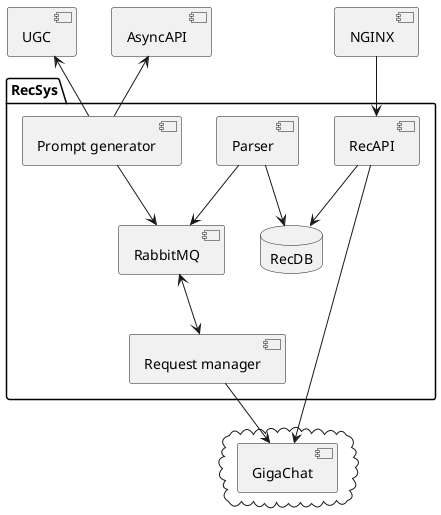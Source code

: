 @startuml
'https://plantuml.com/component-diagram

[NGINX]
[UGC]

package "RecSys" {
  [Prompt generator]
  [NGINX] --> [RecAPI]
  [Prompt generator] --> [RabbitMQ]
  [RabbitMQ] <--> [Request manager]
  [Parser] --> [RabbitMQ]
  database RecDB
}

cloud {
    [GigaChat]
}

[RecAPI] --> [RecDB]
[Request manager] --> [GigaChat]
[Parser] --> [RecDB]
[RecAPI] --> [GigaChat]
[UGC] <-- [Prompt generator]
[AsyncAPI] <-- [Prompt generator]

@enduml